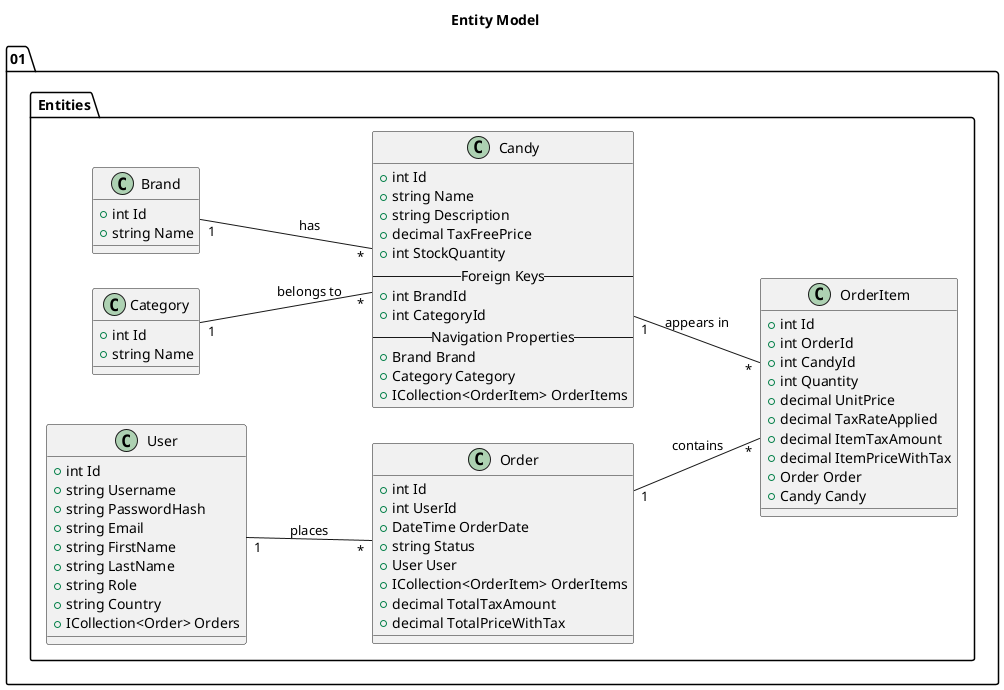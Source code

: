 @startuml
' Set direction for the diagram
left to right direction

title Entity Model

package "01. Entities" {
    class Brand {
        + int Id
        + string Name
    }

    class Category {
        + int Id
        + string Name
    }

    class Candy {
        + int Id
        + string Name
        + string Description
        + decimal TaxFreePrice
        + int StockQuantity
        -- Foreign Keys --
        + int BrandId
        + int CategoryId
        -- Navigation Properties --
        + Brand Brand
        + Category Category
        + ICollection<OrderItem> OrderItems
    }

    class User {
        + int Id
        + string Username
        + string PasswordHash
        + string Email
        + string FirstName
        + string LastName
        + string Role
        + string Country
        + ICollection<Order> Orders
    }

    class Order {
        + int Id
        + int UserId
        + DateTime OrderDate
        + string Status
        + User User
        + ICollection<OrderItem> OrderItems
        + decimal TotalTaxAmount
        + decimal TotalPriceWithTax
    }

    class OrderItem {
        + int Id
        + int OrderId
        + int CandyId
        + int Quantity
        + decimal UnitPrice
        + decimal TaxRateApplied
        + decimal ItemTaxAmount
        + decimal ItemPriceWithTax
        + Order Order
        + Candy Candy
    }

    ' Relationships between Entities (Associations)
    Brand "1" -- "*" Candy : has
    Category "1" -- "*" Candy : belongs to
    User "1" -- "*" Order : places
    Order "1" -- "*" OrderItem : contains
    Candy "1" -- "*" OrderItem : appears in
}

@enduml